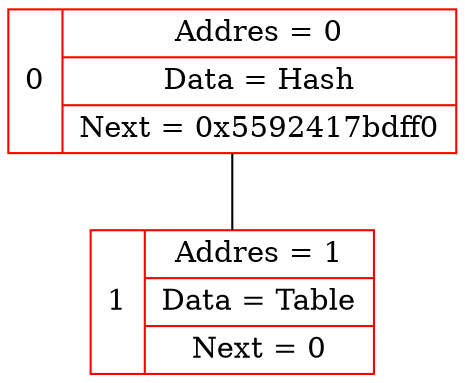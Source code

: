 graph graphname 
 {
node [shape=record, color = "red"]; //Описание блоков графа
		0[label="{0}|{Addres = 0| Data = Hash|Next = 0x5592417bdff0}"];
		1[label="{1}|{Addres = 1| Data = Table|Next = 0}"];
		0 -- 1 [arrowhead = diamond];
}
